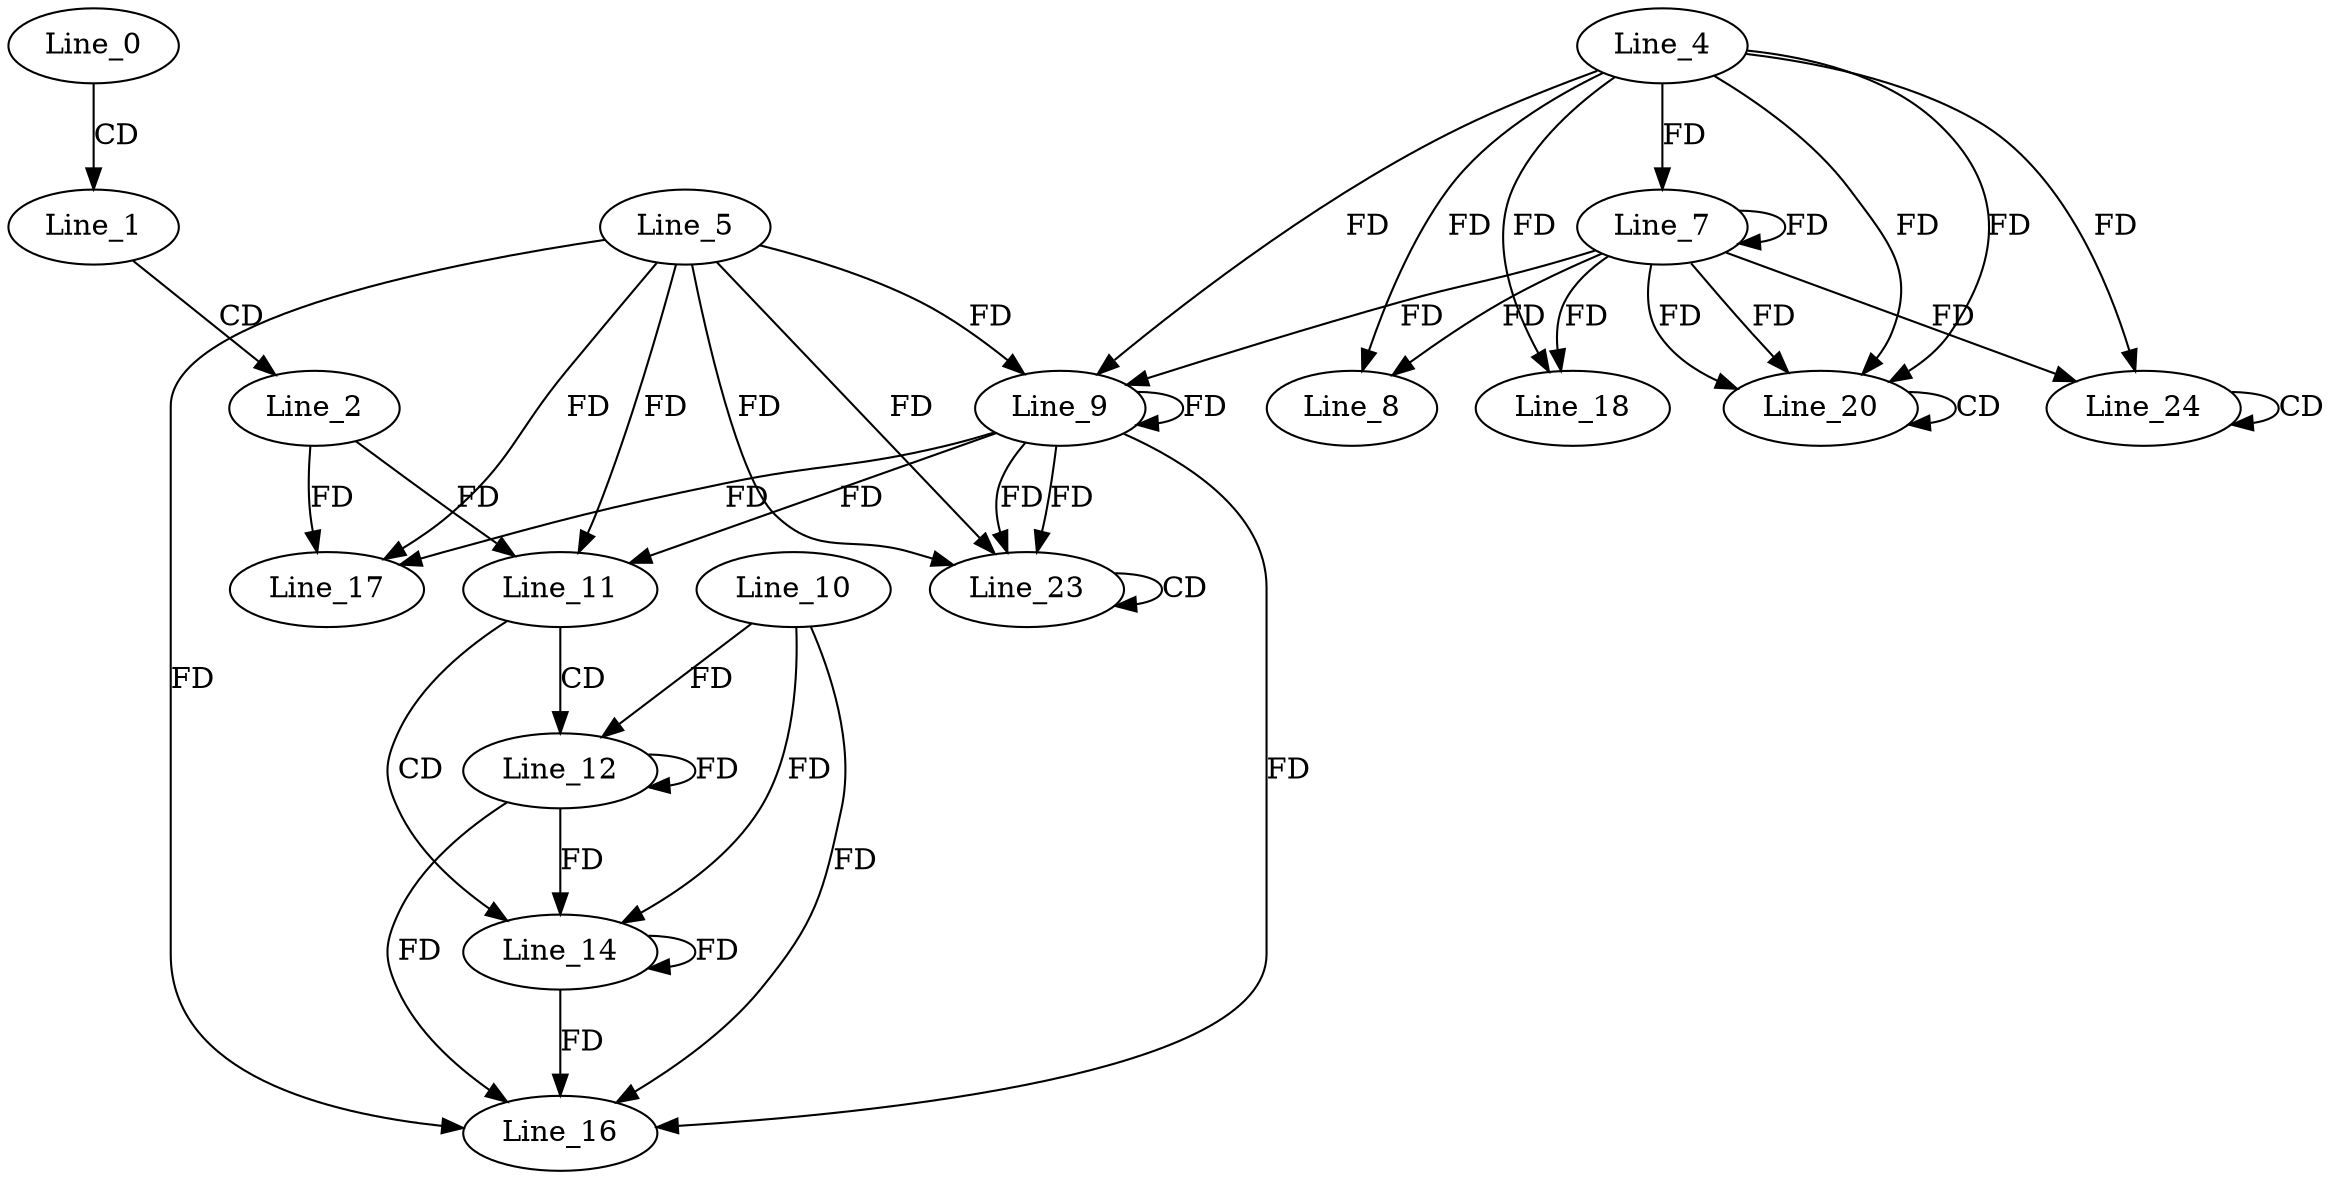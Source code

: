 digraph G {
  Line_0;
  Line_1;
  Line_2;
  Line_4;
  Line_7;
  Line_7;
  Line_8;
  Line_5;
  Line_9;
  Line_9;
  Line_11;
  Line_11;
  Line_12;
  Line_10;
  Line_14;
  Line_16;
  Line_17;
  Line_18;
  Line_20;
  Line_20;
  Line_23;
  Line_23;
  Line_24;
  Line_24;
  Line_0 -> Line_1 [ label="CD" ];
  Line_1 -> Line_2 [ label="CD" ];
  Line_4 -> Line_7 [ label="FD" ];
  Line_7 -> Line_7 [ label="FD" ];
  Line_4 -> Line_8 [ label="FD" ];
  Line_7 -> Line_8 [ label="FD" ];
  Line_5 -> Line_9 [ label="FD" ];
  Line_9 -> Line_9 [ label="FD" ];
  Line_4 -> Line_9 [ label="FD" ];
  Line_7 -> Line_9 [ label="FD" ];
  Line_5 -> Line_11 [ label="FD" ];
  Line_9 -> Line_11 [ label="FD" ];
  Line_2 -> Line_11 [ label="FD" ];
  Line_11 -> Line_12 [ label="CD" ];
  Line_10 -> Line_12 [ label="FD" ];
  Line_12 -> Line_12 [ label="FD" ];
  Line_11 -> Line_14 [ label="CD" ];
  Line_10 -> Line_14 [ label="FD" ];
  Line_12 -> Line_14 [ label="FD" ];
  Line_14 -> Line_14 [ label="FD" ];
  Line_5 -> Line_16 [ label="FD" ];
  Line_9 -> Line_16 [ label="FD" ];
  Line_10 -> Line_16 [ label="FD" ];
  Line_12 -> Line_16 [ label="FD" ];
  Line_14 -> Line_16 [ label="FD" ];
  Line_5 -> Line_17 [ label="FD" ];
  Line_9 -> Line_17 [ label="FD" ];
  Line_2 -> Line_17 [ label="FD" ];
  Line_4 -> Line_18 [ label="FD" ];
  Line_7 -> Line_18 [ label="FD" ];
  Line_4 -> Line_20 [ label="FD" ];
  Line_7 -> Line_20 [ label="FD" ];
  Line_20 -> Line_20 [ label="CD" ];
  Line_4 -> Line_20 [ label="FD" ];
  Line_7 -> Line_20 [ label="FD" ];
  Line_5 -> Line_23 [ label="FD" ];
  Line_9 -> Line_23 [ label="FD" ];
  Line_23 -> Line_23 [ label="CD" ];
  Line_5 -> Line_23 [ label="FD" ];
  Line_9 -> Line_23 [ label="FD" ];
  Line_24 -> Line_24 [ label="CD" ];
  Line_4 -> Line_24 [ label="FD" ];
  Line_7 -> Line_24 [ label="FD" ];
}
